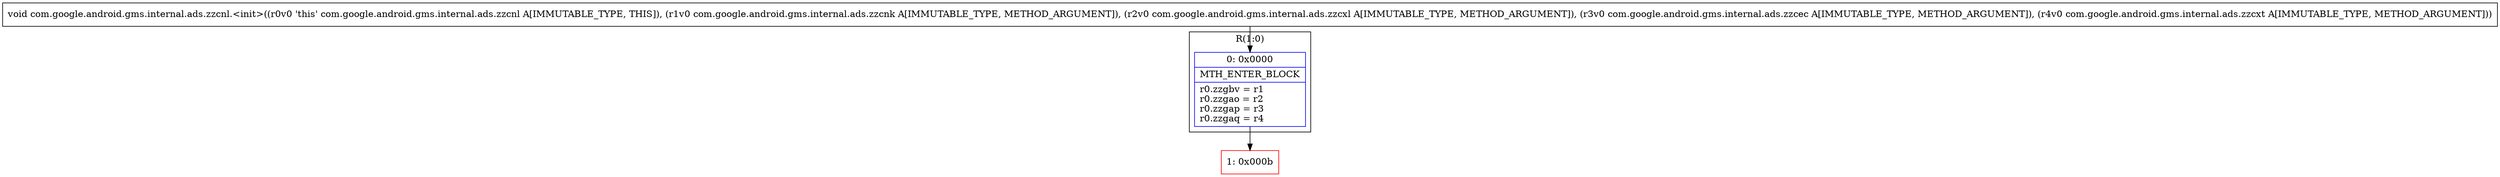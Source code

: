 digraph "CFG forcom.google.android.gms.internal.ads.zzcnl.\<init\>(Lcom\/google\/android\/gms\/internal\/ads\/zzcnk;Lcom\/google\/android\/gms\/internal\/ads\/zzcxl;Lcom\/google\/android\/gms\/internal\/ads\/zzcec;Lcom\/google\/android\/gms\/internal\/ads\/zzcxt;)V" {
subgraph cluster_Region_1867152765 {
label = "R(1:0)";
node [shape=record,color=blue];
Node_0 [shape=record,label="{0\:\ 0x0000|MTH_ENTER_BLOCK\l|r0.zzgbv = r1\lr0.zzgao = r2\lr0.zzgap = r3\lr0.zzgaq = r4\l}"];
}
Node_1 [shape=record,color=red,label="{1\:\ 0x000b}"];
MethodNode[shape=record,label="{void com.google.android.gms.internal.ads.zzcnl.\<init\>((r0v0 'this' com.google.android.gms.internal.ads.zzcnl A[IMMUTABLE_TYPE, THIS]), (r1v0 com.google.android.gms.internal.ads.zzcnk A[IMMUTABLE_TYPE, METHOD_ARGUMENT]), (r2v0 com.google.android.gms.internal.ads.zzcxl A[IMMUTABLE_TYPE, METHOD_ARGUMENT]), (r3v0 com.google.android.gms.internal.ads.zzcec A[IMMUTABLE_TYPE, METHOD_ARGUMENT]), (r4v0 com.google.android.gms.internal.ads.zzcxt A[IMMUTABLE_TYPE, METHOD_ARGUMENT])) }"];
MethodNode -> Node_0;
Node_0 -> Node_1;
}

